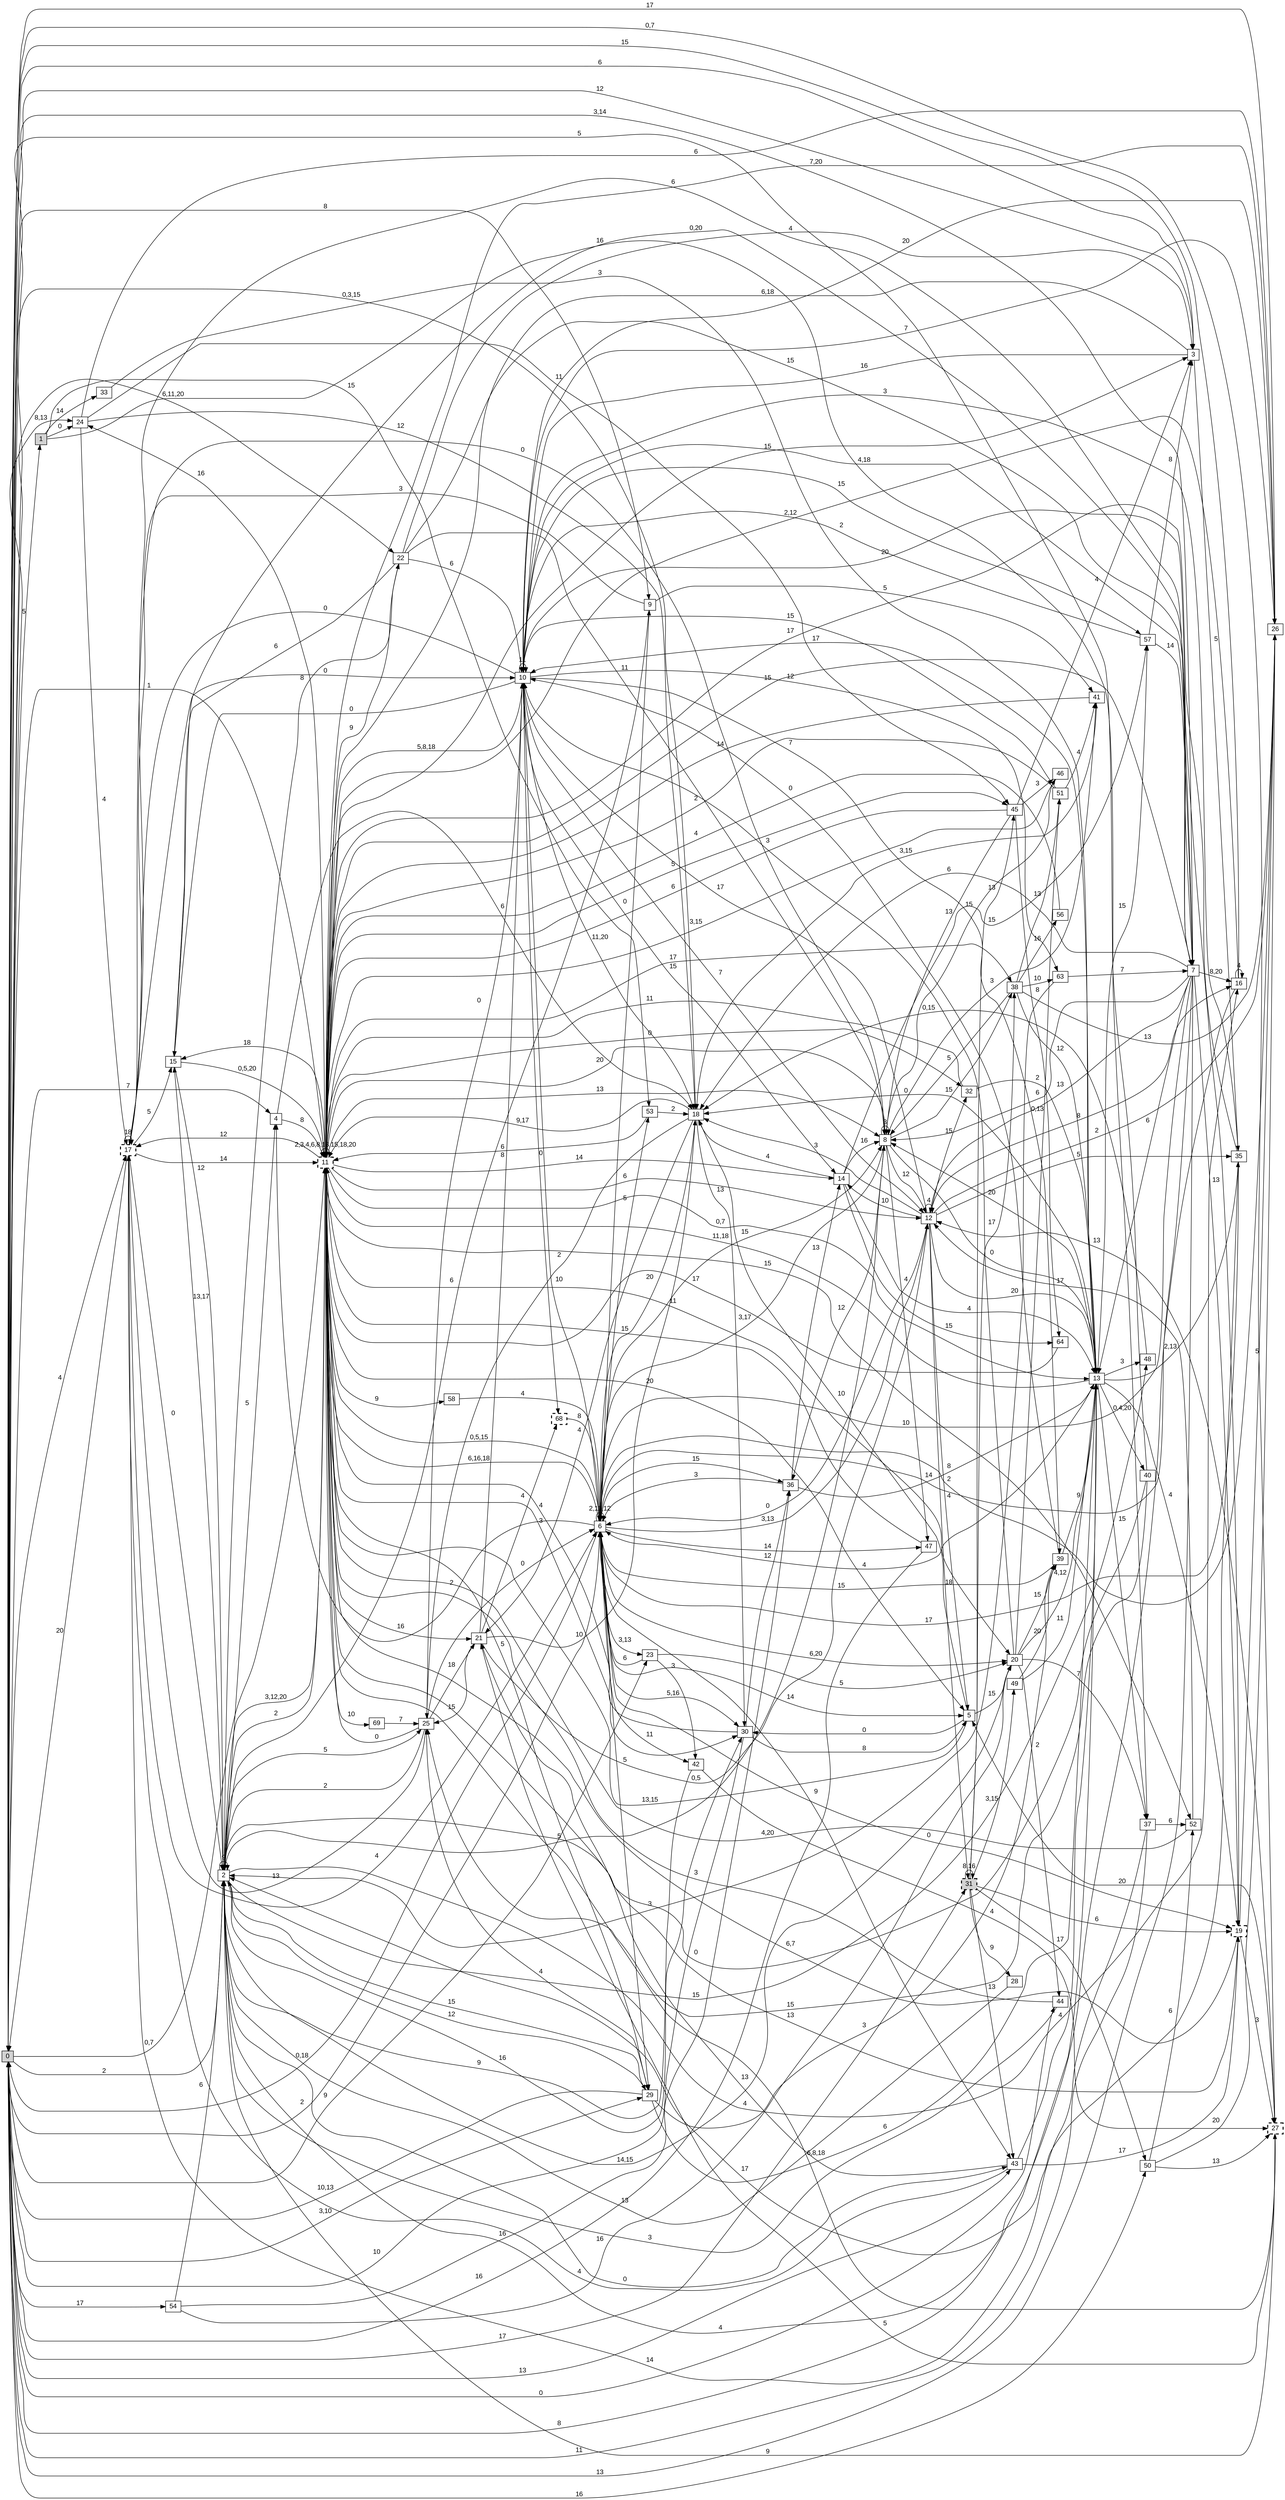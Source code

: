 digraph "NDFA" {
  rankdir=LR
  node [shape=box width=0.1 height=0.1 fontname=Arial]
  edge [fontname=Arial]
/* Estados */
 s0 [label="0" style="filled"] /* I:1 F:0 D:0 */
 s1 [label="1" style="filled"] /* I:1 F:0 D:0 */
 s2 [label="2" ] /* I:0 F:0 D:0 */
 s3 [label="3" ] /* I:0 F:0 D:0 */
 s4 [label="4" ] /* I:0 F:0 D:0 */
 s5 [label="5" ] /* I:0 F:0 D:0 */
 s6 [label="6" ] /* I:0 F:0 D:0 */
 s7 [label="7" ] /* I:0 F:0 D:0 */
 s8 [label="8" ] /* I:0 F:0 D:0 */
 s9 [label="9" ] /* I:0 F:0 D:0 */
 s10 [label="10" ] /* I:0 F:0 D:0 */
 s11 [label="11" style="bold,dashed"] /* I:0 F:1 D:0 */
 s12 [label="12" ] /* I:0 F:0 D:0 */
 s13 [label="13" ] /* I:0 F:0 D:0 */
 s14 [label="14" ] /* I:0 F:0 D:0 */
 s15 [label="15" ] /* I:0 F:0 D:0 */
 s16 [label="16" ] /* I:0 F:0 D:0 */
 s17 [label="17" style="bold,dashed"] /* I:0 F:1 D:0 */
 s18 [label="18" ] /* I:0 F:0 D:0 */
 s19 [label="19" style="bold,dashed"] /* I:0 F:1 D:0 */
 s20 [label="20" ] /* I:0 F:0 D:0 */
 s21 [label="21" ] /* I:0 F:0 D:0 */
 s22 [label="22" ] /* I:0 F:0 D:0 */
 s23 [label="23" ] /* I:0 F:0 D:0 */
 s24 [label="24" ] /* I:0 F:0 D:0 */
 s25 [label="25" ] /* I:0 F:0 D:0 */
 s26 [label="26" ] /* I:0 F:0 D:0 */
 s27 [label="27" style="bold,dashed"] /* I:0 F:1 D:0 */
 s28 [label="28" ] /* I:0 F:0 D:0 */
 s29 [label="29" ] /* I:0 F:0 D:0 */
 s30 [label="30" ] /* I:0 F:0 D:0 */
 s31 [label="31" style="filled,bold,dashed"] /* I:1 F:1 D:0 */
 s32 [label="32" ] /* I:0 F:0 D:0 */
 s33 [label="33" ] /* I:0 F:0 D:0 */
 s35 [label="35" ] /* I:0 F:0 D:0 */
 s36 [label="36" ] /* I:0 F:0 D:0 */
 s37 [label="37" ] /* I:0 F:0 D:0 */
 s38 [label="38" ] /* I:0 F:0 D:0 */
 s39 [label="39" ] /* I:0 F:0 D:0 */
 s40 [label="40" ] /* I:0 F:0 D:0 */
 s41 [label="41" ] /* I:0 F:0 D:0 */
 s42 [label="42" ] /* I:0 F:0 D:0 */
 s43 [label="43" ] /* I:0 F:0 D:0 */
 s44 [label="44" ] /* I:0 F:0 D:0 */
 s45 [label="45" ] /* I:0 F:0 D:0 */
 s46 [label="46" ] /* I:0 F:0 D:0 */
 s47 [label="47" ] /* I:0 F:0 D:0 */
 s48 [label="48" ] /* I:0 F:0 D:0 */
 s49 [label="49" ] /* I:0 F:0 D:0 */
 s50 [label="50" ] /* I:0 F:0 D:0 */
 s51 [label="51" ] /* I:0 F:0 D:0 */
 s52 [label="52" ] /* I:0 F:0 D:0 */
 s53 [label="53" ] /* I:0 F:0 D:0 */
 s54 [label="54" ] /* I:0 F:0 D:0 */
 s56 [label="56" ] /* I:0 F:0 D:0 */
 s57 [label="57" ] /* I:0 F:0 D:0 */
 s58 [label="58" ] /* I:0 F:0 D:0 */
 s63 [label="63" ] /* I:0 F:0 D:0 */
 s64 [label="64" ] /* I:0 F:0 D:0 */
 s68 [label="68" style="bold,dashed"] /* I:0 F:1 D:0 */
 s69 [label="69" ] /* I:0 F:0 D:0 */
/* Transiciones */
  s0 -> s1 [label="5"]
  s0 -> s2 [label="2"]
  s0 -> s3 [label="6"]
  s0 -> s4 [label="7"]
  s0 -> s6 [label="2"]
  s0 -> s7 [label="3,14"]
  s0 -> s9 [label="8"]
  s0 -> s11 [label="0,7"]
  s0 -> s17 [label="4"]
  s0 -> s22 [label="6,11,20"]
  s0 -> s23 [label="9"]
  s0 -> s24 [label="8,13"]
  s0 -> s27 [label="0,7"]
  s0 -> s29 [label="3,10"]
  s0 -> s31 [label="17"]
  s0 -> s43 [label="13"]
  s0 -> s44 [label="0"]
  s0 -> s50 [label="16"]
  s0 -> s54 [label="17"]
  s1 -> s24 [label="0"]
  s1 -> s33 [label="14"]
  s1 -> s37 [label="16"]
  s1 -> s53 [label="15"]
  s2 -> s2 [label="9"]
  s2 -> s4 [label="5"]
  s2 -> s8 [label="5"]
  s2 -> s11 [label="3,12,20"]
  s2 -> s15 [label="13,17"]
  s2 -> s16 [label="4"]
  s2 -> s22 [label="8"]
  s2 -> s25 [label="5"]
  s2 -> s27 [label="9"]
  s2 -> s29 [label="15"]
  s2 -> s30 [label="16"]
  s2 -> s43 [label="0"]
  s2 -> s48 [label="15"]
  s3 -> s0 [label="12"]
  s3 -> s10 [label="16"]
  s3 -> s11 [label="6,18"]
  s3 -> s35 [label="5"]
  s4 -> s11 [label="8"]
  s4 -> s18 [label="6"]
  s5 -> s11 [label="13,15"]
  s5 -> s18 [label="10"]
  s5 -> s20 [label="15"]
  s5 -> s30 [label="0"]
  s6 -> s0 [label="0,18"]
  s6 -> s4 [label="2"]
  s6 -> s5 [label="14"]
  s6 -> s6 [label="2,11,12"]
  s6 -> s8 [label="15"]
  s6 -> s9 [label="0"]
  s6 -> s10 [label="10"]
  s6 -> s11 [label="6,16,18"]
  s6 -> s12 [label="3,13"]
  s6 -> s19 [label="0"]
  s6 -> s20 [label="6,20"]
  s6 -> s23 [label="3,13"]
  s6 -> s29 [label="5"]
  s6 -> s30 [label="5,16"]
  s6 -> s36 [label="15"]
  s6 -> s42 [label="11"]
  s6 -> s43 [label="9"]
  s6 -> s47 [label="14"]
  s6 -> s53 [label="5"]
  s7 -> s0 [label="13"]
  s7 -> s2 [label="4"]
  s7 -> s6 [label="10"]
  s7 -> s8 [label="6"]
  s7 -> s10 [label="4,18"]
  s7 -> s12 [label="13"]
  s7 -> s13 [label="6"]
  s7 -> s15 [label="0,20"]
  s7 -> s16 [label="8,20"]
  s7 -> s17 [label="6"]
  s7 -> s18 [label="6"]
  s7 -> s19 [label="13"]
  s8 -> s6 [label="3,17"]
  s8 -> s8 [label="3"]
  s8 -> s11 [label="20"]
  s8 -> s12 [label="12"]
  s8 -> s13 [label="0"]
  s8 -> s17 [label="0"]
  s8 -> s36 [label="12"]
  s8 -> s38 [label="15"]
  s8 -> s41 [label="3"]
  s8 -> s46 [label="15"]
  s8 -> s47 [label="4"]
  s9 -> s2 [label="6"]
  s9 -> s17 [label="3"]
  s9 -> s41 [label="5"]
  s10 -> s10 [label="11"]
  s10 -> s11 [label="5,8,18"]
  s10 -> s12 [label="7"]
  s10 -> s14 [label="15"]
  s10 -> s15 [label="0"]
  s10 -> s17 [label="0"]
  s10 -> s18 [label="11,20"]
  s10 -> s26 [label="7"]
  s10 -> s39 [label="7"]
  s10 -> s57 [label="15"]
  s10 -> s63 [label="12"]
  s10 -> s68 [label="0"]
  s11 -> s0 [label="1"]
  s11 -> s2 [label="2"]
  s11 -> s3 [label="15"]
  s11 -> s5 [label="20"]
  s11 -> s6 [label="0,5,15"]
  s11 -> s7 [label="15"]
  s11 -> s8 [label="13"]
  s11 -> s11 [label="2,3,4,6,8,13,15,18,20"]
  s11 -> s12 [label="6"]
  s11 -> s13 [label="0,7"]
  s11 -> s14 [label="14"]
  s11 -> s15 [label="18"]
  s11 -> s17 [label="12"]
  s11 -> s19 [label="13"]
  s11 -> s20 [label="11"]
  s11 -> s21 [label="16"]
  s11 -> s22 [label="9"]
  s11 -> s24 [label="16"]
  s11 -> s29 [label="5"]
  s11 -> s30 [label="3"]
  s11 -> s32 [label="0"]
  s11 -> s38 [label="17"]
  s11 -> s45 [label="5"]
  s11 -> s52 [label="15"]
  s11 -> s58 [label="9"]
  s11 -> s69 [label="10"]
  s12 -> s5 [label="4"]
  s12 -> s6 [label="0"]
  s12 -> s10 [label="17"]
  s12 -> s12 [label="4"]
  s12 -> s13 [label="20"]
  s12 -> s14 [label="10"]
  s12 -> s16 [label="8"]
  s12 -> s18 [label="3"]
  s12 -> s26 [label="2"]
  s12 -> s31 [label="18"]
  s12 -> s32 [label="15"]
  s12 -> s35 [label="5"]
  s13 -> s0 [label="8"]
  s13 -> s6 [label="4"]
  s13 -> s8 [label="20"]
  s13 -> s10 [label="17"]
  s13 -> s11 [label="11,18"]
  s13 -> s18 [label="0"]
  s13 -> s19 [label="4"]
  s13 -> s35 [label="2,13"]
  s13 -> s37 [label="15"]
  s13 -> s40 [label="0,4,20"]
  s13 -> s48 [label="3"]
  s13 -> s57 [label="15"]
  s14 -> s8 [label="16"]
  s14 -> s13 [label="4"]
  s14 -> s18 [label="4"]
  s14 -> s57 [label="15"]
  s14 -> s64 [label="15"]
  s15 -> s2 [label="12"]
  s15 -> s11 [label="0,5,20"]
  s16 -> s0 [label="15"]
  s16 -> s6 [label="14"]
  s16 -> s11 [label="2,12"]
  s16 -> s16 [label="4"]
  s17 -> s0 [label="20"]
  s17 -> s2 [label="0"]
  s17 -> s6 [label="4"]
  s17 -> s10 [label="0"]
  s17 -> s11 [label="14"]
  s17 -> s15 [label="5"]
  s17 -> s17 [label="18"]
  s18 -> s0 [label="0,3,15"]
  s18 -> s6 [label="20"]
  s18 -> s11 [label="9,17"]
  s18 -> s21 [label="4"]
  s18 -> s25 [label="2"]
  s18 -> s30 [label="13"]
  s19 -> s10 [label="20"]
  s19 -> s11 [label="6,7"]
  s19 -> s26 [label="5"]
  s19 -> s27 [label="3"]
  s20 -> s2 [label="14,15"]
  s20 -> s10 [label="3"]
  s20 -> s13 [label="4,12"]
  s20 -> s37 [label="7"]
  s20 -> s39 [label="15"]
  s20 -> s44 [label="2"]
  s20 -> s51 [label="0,13"]
  s21 -> s10 [label="8"]
  s21 -> s12 [label="0,5"]
  s21 -> s18 [label="10"]
  s21 -> s25 [label="15"]
  s21 -> s68 [label="4"]
  s22 -> s3 [label="4"]
  s22 -> s7 [label="15"]
  s22 -> s8 [label="11"]
  s22 -> s10 [label="6"]
  s22 -> s15 [label="6"]
  s23 -> s6 [label="6"]
  s23 -> s20 [label="5"]
  s23 -> s42 [label="3"]
  s24 -> s17 [label="4"]
  s24 -> s18 [label="12"]
  s24 -> s26 [label="6"]
  s24 -> s45 [label="11"]
  s25 -> s2 [label="2"]
  s25 -> s6 [label="0"]
  s25 -> s10 [label="0"]
  s25 -> s11 [label="0"]
  s25 -> s17 [label="13"]
  s25 -> s21 [label="18"]
  s26 -> s0 [label="17"]
  s26 -> s6 [label="2"]
  s26 -> s10 [label="20"]
  s26 -> s11 [label="7,20"]
  s27 -> s5 [label="20"]
  s27 -> s11 [label="6,8,18"]
  s27 -> s12 [label="13"]
  s27 -> s21 [label="5"]
  s28 -> s2 [label="13"]
  s29 -> s0 [label="10,13"]
  s29 -> s2 [label="12"]
  s29 -> s13 [label="6"]
  s29 -> s25 [label="4"]
  s29 -> s39 [label="3"]
  s30 -> s0 [label="10"]
  s30 -> s5 [label="8"]
  s30 -> s11 [label="4"]
  s30 -> s36 [label="12"]
  s31 -> s19 [label="6"]
  s31 -> s28 [label="9"]
  s31 -> s31 [label="8,16"]
  s31 -> s38 [label="17"]
  s31 -> s43 [label="13"]
  s31 -> s45 [label="13"]
  s31 -> s49 [label="3,15"]
  s31 -> s50 [label="17"]
  s32 -> s11 [label="11"]
  s32 -> s13 [label="2"]
  s33 -> s13 [label="3"]
  s35 -> s2 [label="17"]
  s35 -> s6 [label="17"]
  s35 -> s10 [label="3"]
  s35 -> s11 [label="17"]
  s36 -> s6 [label="3"]
  s36 -> s13 [label="8"]
  s36 -> s14 [label="13"]
  s37 -> s0 [label="11"]
  s37 -> s17 [label="14"]
  s37 -> s52 [label="6"]
  s38 -> s8 [label="5"]
  s38 -> s13 [label="12"]
  s38 -> s26 [label="13"]
  s38 -> s51 [label="13"]
  s38 -> s56 [label="16"]
  s38 -> s63 [label="10"]
  s39 -> s6 [label="15"]
  s39 -> s10 [label="0"]
  s39 -> s13 [label="9"]
  s40 -> s0 [label="5"]
  s40 -> s2 [label="0"]
  s40 -> s25 [label="15"]
  s41 -> s11 [label="14"]
  s41 -> s18 [label="3,15"]
  s42 -> s2 [label="9"]
  s42 -> s27 [label="4"]
  s43 -> s13 [label="4"]
  s43 -> s17 [label="4"]
  s43 -> s19 [label="17"]
  s43 -> s21 [label="13"]
  s44 -> s2 [label="3"]
  s44 -> s11 [label="3"]
  s45 -> s3 [label="4"]
  s45 -> s8 [label="13"]
  s45 -> s11 [label="6"]
  s45 -> s46 [label="3"]
  s45 -> s64 [label="8"]
  s46 -> s11 [label="3,15"]
  s47 -> s0 [label="16"]
  s47 -> s11 [label="15"]
  s48 -> s18 [label="0,15"]
  s49 -> s13 [label="11"]
  s49 -> s39 [label="20"]
  s50 -> s26 [label="20"]
  s50 -> s27 [label="13"]
  s50 -> s52 [label="6"]
  s51 -> s10 [label="15"]
  s51 -> s11 [label="2"]
  s51 -> s41 [label="4"]
  s52 -> s11 [label="4,20"]
  s52 -> s12 [label="17"]
  s53 -> s11 [label="6"]
  s53 -> s18 [label="2"]
  s54 -> s2 [label="6"]
  s54 -> s20 [label="16"]
  s54 -> s36 [label="16"]
  s56 -> s11 [label="4"]
  s57 -> s3 [label="8"]
  s57 -> s7 [label="14"]
  s57 -> s10 [label="2"]
  s58 -> s6 [label="4"]
  s63 -> s2 [label="3"]
  s63 -> s7 [label="7"]
  s64 -> s11 [label="17"]
  s68 -> s6 [label="8"]
  s69 -> s25 [label="7"]
}
